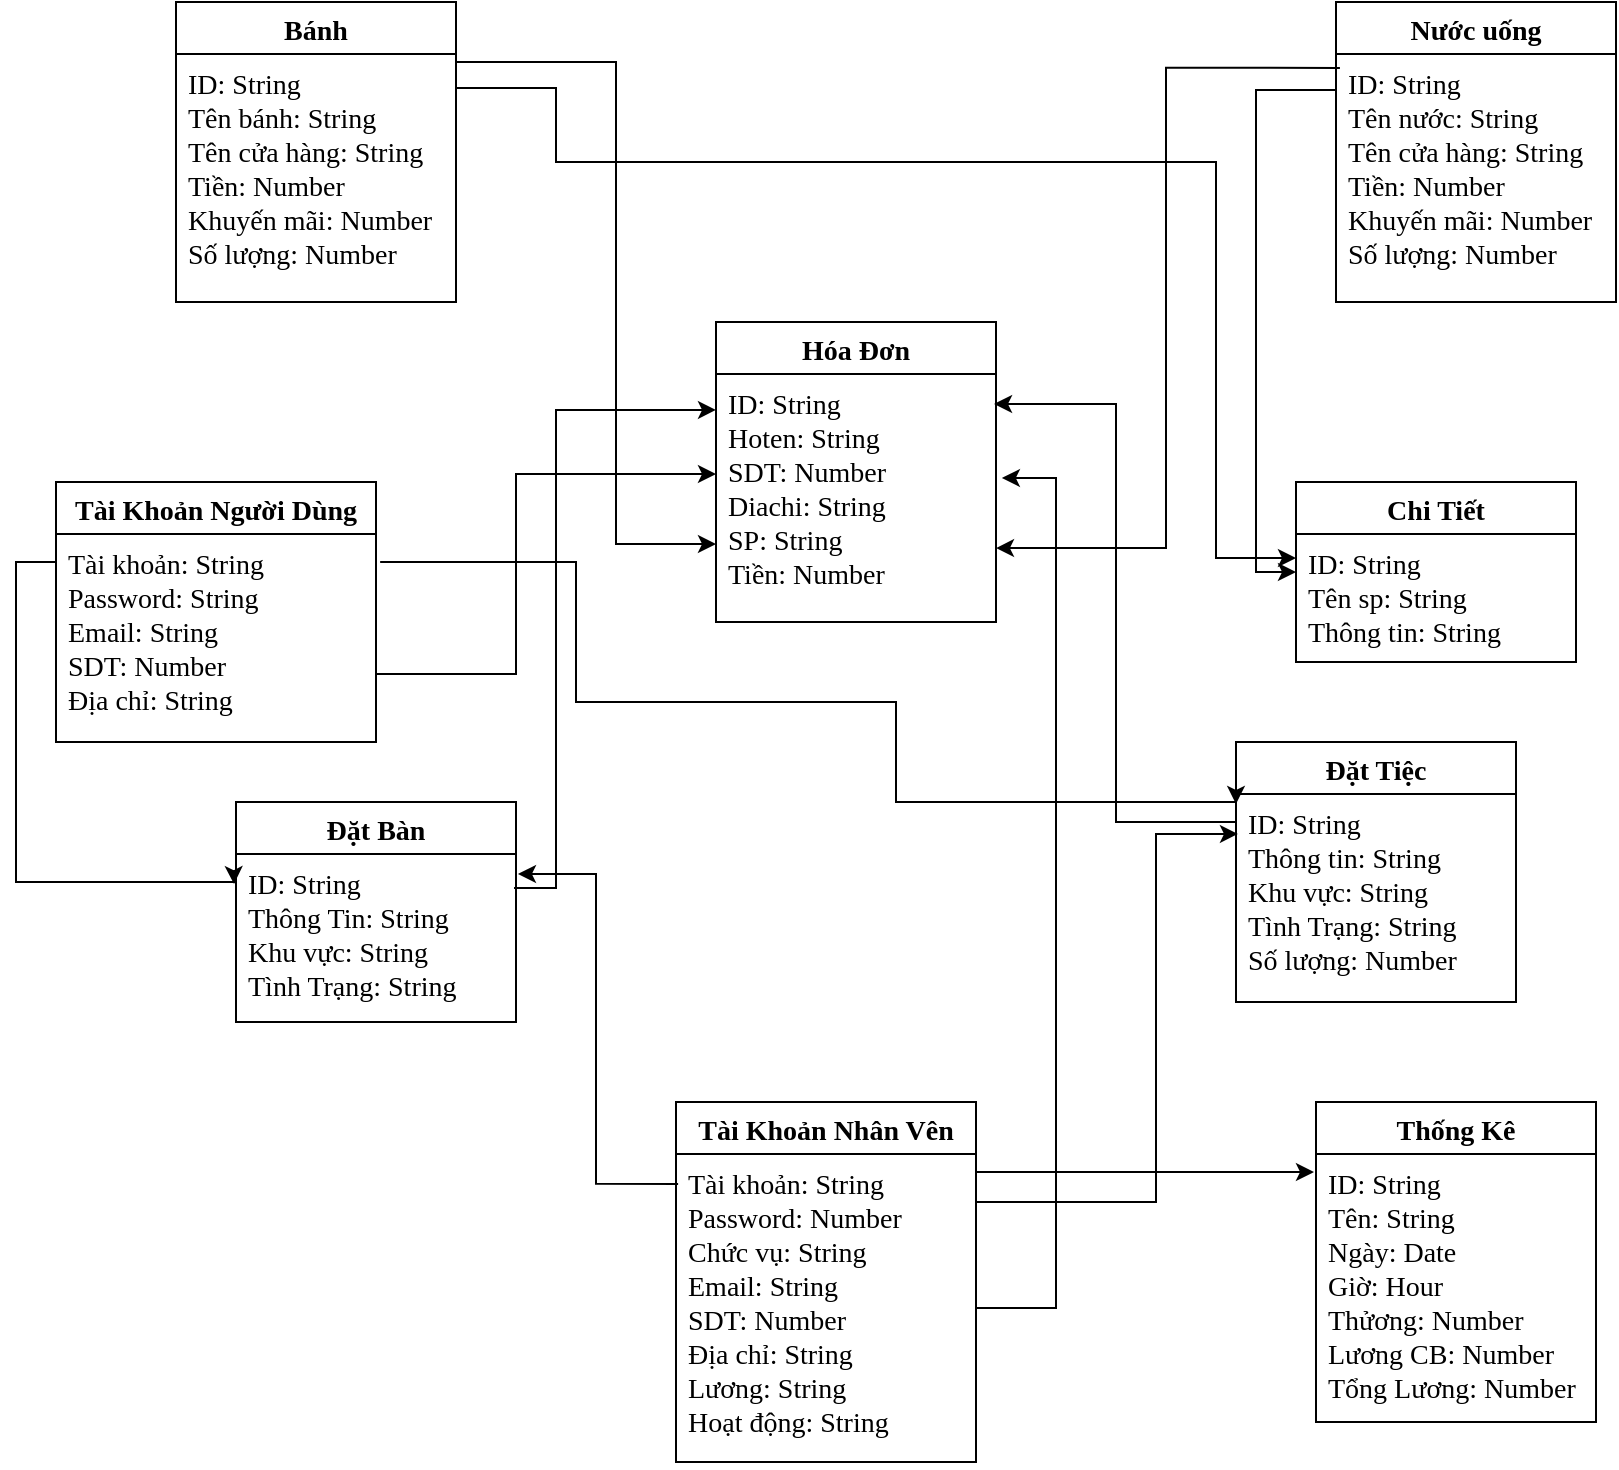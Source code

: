 <mxfile version="13.9.2" type="device"><diagram id="JCZrr_dDgVJUdz57GwtJ" name="Page-1"><mxGraphModel dx="1381" dy="795" grid="1" gridSize="10" guides="1" tooltips="1" connect="1" arrows="1" fold="1" page="1" pageScale="1" pageWidth="850" pageHeight="1100" math="0" shadow="0"><root><mxCell id="0"/><mxCell id="1" parent="0"/><mxCell id="Gb18vCsW6Qa7lWeztkC6-11" value="Bánh" style="swimlane;fontStyle=1;childLayout=stackLayout;horizontal=1;startSize=26;fillColor=none;horizontalStack=0;resizeParent=1;resizeParentMax=0;resizeLast=0;collapsible=1;marginBottom=0;fontSize=14;fontFamily=Times New Roman;align=center;" parent="1" vertex="1"><mxGeometry x="100" y="80" width="140" height="150" as="geometry"/></mxCell><mxCell id="Gb18vCsW6Qa7lWeztkC6-12" value="ID: String&#10;Tên bánh: String&#10;Tên cửa hàng: String&#10;Tiền: Number&#10;Khuyến mãi: Number&#10;Số lượng: Number" style="text;strokeColor=none;fillColor=none;align=left;verticalAlign=top;spacingLeft=4;spacingRight=4;overflow=hidden;rotatable=0;points=[[0,0.5],[1,0.5]];portConstraint=eastwest;fontSize=14;fontFamily=Times New Roman;" parent="Gb18vCsW6Qa7lWeztkC6-11" vertex="1"><mxGeometry y="26" width="140" height="124" as="geometry"/></mxCell><mxCell id="Gb18vCsW6Qa7lWeztkC6-16" value="Nước uống" style="swimlane;fontStyle=1;childLayout=stackLayout;horizontal=1;startSize=26;fillColor=none;horizontalStack=0;resizeParent=1;resizeParentMax=0;resizeLast=0;collapsible=1;marginBottom=0;fontFamily=Times New Roman;fontSize=14;align=center;" parent="1" vertex="1"><mxGeometry x="680" y="80" width="140" height="150" as="geometry"/></mxCell><mxCell id="Gb18vCsW6Qa7lWeztkC6-17" value="ID: String&#10;Tên nước: String&#10;Tên cửa hàng: String&#10;Tiền: Number&#10;Khuyến mãi: Number&#10;Số lượng: Number" style="text;strokeColor=none;fillColor=none;align=left;verticalAlign=top;spacingLeft=4;spacingRight=4;overflow=hidden;rotatable=0;points=[[0,0.5],[1,0.5]];portConstraint=eastwest;fontFamily=Times New Roman;fontSize=14;" parent="Gb18vCsW6Qa7lWeztkC6-16" vertex="1"><mxGeometry y="26" width="140" height="124" as="geometry"/></mxCell><mxCell id="Gb18vCsW6Qa7lWeztkC6-63" style="edgeStyle=orthogonalEdgeStyle;rounded=0;orthogonalLoop=1;jettySize=auto;html=1;fontFamily=Times New Roman;fontSize=14;exitX=1;exitY=0.123;exitDx=0;exitDy=0;exitPerimeter=0;" parent="1" source="Gb18vCsW6Qa7lWeztkC6-26" edge="1"><mxGeometry relative="1" as="geometry"><mxPoint x="669" y="665" as="targetPoint"/><Array as="points"><mxPoint x="669" y="665"/></Array></mxGeometry></mxCell><mxCell id="Gb18vCsW6Qa7lWeztkC6-25" value="Tài Khoản Nhân Vên" style="swimlane;fontStyle=1;childLayout=stackLayout;horizontal=1;startSize=26;fillColor=none;horizontalStack=0;resizeParent=1;resizeParentMax=0;resizeLast=0;collapsible=1;marginBottom=0;fontFamily=Times New Roman;fontSize=14;align=center;" parent="1" vertex="1"><mxGeometry x="350" y="630" width="150" height="180" as="geometry"/></mxCell><mxCell id="Gb18vCsW6Qa7lWeztkC6-26" value="Tài khoản: String&#10;Password: Number&#10;Chức vụ: String&#10;Email: String&#10;SDT: Number&#10;Địa chỉ: String&#10;Lương: String&#10;Hoạt động: String" style="text;strokeColor=none;fillColor=none;align=left;verticalAlign=top;spacingLeft=4;spacingRight=4;overflow=hidden;rotatable=0;points=[[0,0.5],[1,0.5]];portConstraint=eastwest;fontFamily=Times New Roman;fontSize=14;" parent="Gb18vCsW6Qa7lWeztkC6-25" vertex="1"><mxGeometry y="26" width="150" height="154" as="geometry"/></mxCell><mxCell id="Gb18vCsW6Qa7lWeztkC6-29" value="Tài Khoản Người Dùng" style="swimlane;fontStyle=1;childLayout=stackLayout;horizontal=1;startSize=26;fillColor=none;horizontalStack=0;resizeParent=1;resizeParentMax=0;resizeLast=0;collapsible=1;marginBottom=0;fontFamily=Times New Roman;fontSize=14;align=center;" parent="1" vertex="1"><mxGeometry x="40" y="320" width="160" height="130" as="geometry"/></mxCell><mxCell id="Gb18vCsW6Qa7lWeztkC6-30" value="Tài khoản: String&#10;Password: String&#10;Email: String&#10;SDT: Number&#10;Địa chỉ: String" style="text;strokeColor=none;fillColor=none;align=left;verticalAlign=top;spacingLeft=4;spacingRight=4;overflow=hidden;rotatable=0;points=[[0,0.5],[1,0.5]];portConstraint=eastwest;fontFamily=Times New Roman;fontSize=14;" parent="Gb18vCsW6Qa7lWeztkC6-29" vertex="1"><mxGeometry y="26" width="160" height="104" as="geometry"/></mxCell><mxCell id="Gb18vCsW6Qa7lWeztkC6-62" style="edgeStyle=orthogonalEdgeStyle;rounded=0;orthogonalLoop=1;jettySize=auto;html=1;fontFamily=Times New Roman;fontSize=14;entryX=0;entryY=0.145;entryDx=0;entryDy=0;entryPerimeter=0;exitX=0.993;exitY=0.202;exitDx=0;exitDy=0;exitPerimeter=0;" parent="1" source="Gb18vCsW6Qa7lWeztkC6-36" target="Gb18vCsW6Qa7lWeztkC6-50" edge="1"><mxGeometry relative="1" as="geometry"><mxPoint x="360" y="284" as="targetPoint"/><Array as="points"><mxPoint x="290" y="523"/><mxPoint x="290" y="284"/></Array></mxGeometry></mxCell><mxCell id="Gb18vCsW6Qa7lWeztkC6-33" value="Đặt Bàn" style="swimlane;fontStyle=1;childLayout=stackLayout;horizontal=1;startSize=26;fillColor=none;horizontalStack=0;resizeParent=1;resizeParentMax=0;resizeLast=0;collapsible=1;marginBottom=0;fontFamily=Times New Roman;fontSize=14;align=center;" parent="1" vertex="1"><mxGeometry x="130" y="480" width="140" height="110" as="geometry"/></mxCell><mxCell id="Gb18vCsW6Qa7lWeztkC6-36" value="ID: String&#10;Thông Tin: String&#10;Khu vực: String&#10;Tình Trạng: String" style="text;strokeColor=none;fillColor=none;align=left;verticalAlign=top;spacingLeft=4;spacingRight=4;overflow=hidden;rotatable=0;points=[[0,0.5],[1,0.5]];portConstraint=eastwest;fontFamily=Times New Roman;fontSize=14;" parent="Gb18vCsW6Qa7lWeztkC6-33" vertex="1"><mxGeometry y="26" width="140" height="84" as="geometry"/></mxCell><mxCell id="Gb18vCsW6Qa7lWeztkC6-37" value="Đặt Tiệc" style="swimlane;fontStyle=1;childLayout=stackLayout;horizontal=1;startSize=26;fillColor=none;horizontalStack=0;resizeParent=1;resizeParentMax=0;resizeLast=0;collapsible=1;marginBottom=0;fontFamily=Times New Roman;fontSize=14;align=center;" parent="1" vertex="1"><mxGeometry x="630" y="450" width="140" height="130" as="geometry"/></mxCell><mxCell id="Gb18vCsW6Qa7lWeztkC6-40" value="ID: String&#10;Thông tin: String&#10;Khu vực: String&#10;Tình Trạng: String&#10;Số lượng: Number" style="text;strokeColor=none;fillColor=none;align=left;verticalAlign=top;spacingLeft=4;spacingRight=4;overflow=hidden;rotatable=0;points=[[0,0.5],[1,0.5]];portConstraint=eastwest;fontFamily=Times New Roman;fontSize=14;" parent="Gb18vCsW6Qa7lWeztkC6-37" vertex="1"><mxGeometry y="26" width="140" height="104" as="geometry"/></mxCell><mxCell id="Gb18vCsW6Qa7lWeztkC6-41" value="Chi Tiết" style="swimlane;fontStyle=1;childLayout=stackLayout;horizontal=1;startSize=26;fillColor=none;horizontalStack=0;resizeParent=1;resizeParentMax=0;resizeLast=0;collapsible=1;marginBottom=0;fontFamily=Times New Roman;fontSize=14;align=center;" parent="1" vertex="1"><mxGeometry x="660" y="320" width="140" height="90" as="geometry"/></mxCell><mxCell id="Gb18vCsW6Qa7lWeztkC6-42" value="ID: String&#10;Tên sp: String&#10;Thông tin: String" style="text;strokeColor=none;fillColor=none;align=left;verticalAlign=top;spacingLeft=4;spacingRight=4;overflow=hidden;rotatable=0;points=[[0,0.5],[1,0.5]];portConstraint=eastwest;fontFamily=Times New Roman;fontSize=14;" parent="Gb18vCsW6Qa7lWeztkC6-41" vertex="1"><mxGeometry y="26" width="140" height="64" as="geometry"/></mxCell><mxCell id="Gb18vCsW6Qa7lWeztkC6-45" value="Thống Kê" style="swimlane;fontStyle=1;childLayout=stackLayout;horizontal=1;startSize=26;fillColor=none;horizontalStack=0;resizeParent=1;resizeParentMax=0;resizeLast=0;collapsible=1;marginBottom=0;fontFamily=Times New Roman;fontSize=14;align=center;" parent="1" vertex="1"><mxGeometry x="670" y="630" width="140" height="160" as="geometry"/></mxCell><mxCell id="Gb18vCsW6Qa7lWeztkC6-46" value="ID: String&#10;Tên: String&#10;Ngày: Date&#10;Giờ: Hour&#10;Thửơng: Number&#10;Lương CB: Number&#10;Tổng Lương: Number" style="text;strokeColor=none;fillColor=none;align=left;verticalAlign=top;spacingLeft=4;spacingRight=4;overflow=hidden;rotatable=0;points=[[0,0.5],[1,0.5]];portConstraint=eastwest;fontFamily=Times New Roman;fontSize=14;" parent="Gb18vCsW6Qa7lWeztkC6-45" vertex="1"><mxGeometry y="26" width="140" height="134" as="geometry"/></mxCell><mxCell id="Gb18vCsW6Qa7lWeztkC6-49" value="Hóa Đơn" style="swimlane;fontStyle=1;childLayout=stackLayout;horizontal=1;startSize=26;fillColor=none;horizontalStack=0;resizeParent=1;resizeParentMax=0;resizeLast=0;collapsible=1;marginBottom=0;fontFamily=Times New Roman;fontSize=14;align=center;" parent="1" vertex="1"><mxGeometry x="370" y="240" width="140" height="150" as="geometry"/></mxCell><mxCell id="Gb18vCsW6Qa7lWeztkC6-50" value="ID: String&#10;Hoten: String&#10;SDT: Number&#10;Diachi: String&#10;SP: String&#10;Tiền: Number" style="text;strokeColor=none;fillColor=none;align=left;verticalAlign=top;spacingLeft=4;spacingRight=4;overflow=hidden;rotatable=0;points=[[0,0.5],[1,0.5]];portConstraint=eastwest;fontFamily=Times New Roman;fontSize=14;" parent="Gb18vCsW6Qa7lWeztkC6-49" vertex="1"><mxGeometry y="26" width="140" height="124" as="geometry"/></mxCell><mxCell id="Gb18vCsW6Qa7lWeztkC6-54" style="edgeStyle=orthogonalEdgeStyle;rounded=0;orthogonalLoop=1;jettySize=auto;html=1;fontFamily=Times New Roman;fontSize=14;" parent="1" edge="1"><mxGeometry relative="1" as="geometry"><mxPoint x="240" y="110" as="sourcePoint"/><mxPoint x="370" y="351" as="targetPoint"/><Array as="points"><mxPoint x="320" y="110"/><mxPoint x="320" y="351"/></Array></mxGeometry></mxCell><mxCell id="Gb18vCsW6Qa7lWeztkC6-55" style="edgeStyle=orthogonalEdgeStyle;rounded=0;orthogonalLoop=1;jettySize=auto;html=1;entryX=1;entryY=0.702;entryDx=0;entryDy=0;entryPerimeter=0;fontFamily=Times New Roman;fontSize=14;exitX=0.014;exitY=0.056;exitDx=0;exitDy=0;exitPerimeter=0;" parent="1" source="Gb18vCsW6Qa7lWeztkC6-17" target="Gb18vCsW6Qa7lWeztkC6-50" edge="1"><mxGeometry relative="1" as="geometry"/></mxCell><mxCell id="Gb18vCsW6Qa7lWeztkC6-56" style="edgeStyle=orthogonalEdgeStyle;rounded=0;orthogonalLoop=1;jettySize=auto;html=1;entryX=0;entryY=0.5;entryDx=0;entryDy=0;fontFamily=Times New Roman;fontSize=14;exitX=0;exitY=0.145;exitDx=0;exitDy=0;exitPerimeter=0;" parent="1" source="Gb18vCsW6Qa7lWeztkC6-17" target="Gb18vCsW6Qa7lWeztkC6-41" edge="1"><mxGeometry relative="1" as="geometry"><Array as="points"><mxPoint x="640" y="124"/><mxPoint x="640" y="365"/></Array></mxGeometry></mxCell><mxCell id="Gb18vCsW6Qa7lWeztkC6-58" style="edgeStyle=orthogonalEdgeStyle;rounded=0;orthogonalLoop=1;jettySize=auto;html=1;fontFamily=Times New Roman;fontSize=14;" parent="1" edge="1"><mxGeometry relative="1" as="geometry"><mxPoint x="240" y="123" as="sourcePoint"/><mxPoint x="660" y="358" as="targetPoint"/><Array as="points"><mxPoint x="290" y="123"/><mxPoint x="290" y="160"/><mxPoint x="620" y="160"/><mxPoint x="620" y="358"/></Array></mxGeometry></mxCell><mxCell id="Gb18vCsW6Qa7lWeztkC6-60" style="edgeStyle=orthogonalEdgeStyle;rounded=0;orthogonalLoop=1;jettySize=auto;html=1;fontFamily=Times New Roman;fontSize=14;" parent="1" edge="1"><mxGeometry relative="1" as="geometry"><mxPoint x="200" y="416" as="sourcePoint"/><mxPoint x="370" y="316" as="targetPoint"/><Array as="points"><mxPoint x="270" y="416"/><mxPoint x="270" y="316"/></Array></mxGeometry></mxCell><mxCell id="Gb18vCsW6Qa7lWeztkC6-61" style="edgeStyle=orthogonalEdgeStyle;rounded=0;orthogonalLoop=1;jettySize=auto;html=1;entryX=0.993;entryY=0.121;entryDx=0;entryDy=0;entryPerimeter=0;fontFamily=Times New Roman;fontSize=14;" parent="1" source="Gb18vCsW6Qa7lWeztkC6-40" target="Gb18vCsW6Qa7lWeztkC6-50" edge="1"><mxGeometry relative="1" as="geometry"><Array as="points"><mxPoint x="570" y="490"/><mxPoint x="570" y="281"/></Array></mxGeometry></mxCell><mxCell id="CRbuKpG025dydRmsWnjX-2" style="edgeStyle=orthogonalEdgeStyle;rounded=0;orthogonalLoop=1;jettySize=auto;html=1;entryX=1.021;entryY=0.419;entryDx=0;entryDy=0;entryPerimeter=0;" parent="1" source="Gb18vCsW6Qa7lWeztkC6-26" target="Gb18vCsW6Qa7lWeztkC6-50" edge="1"><mxGeometry relative="1" as="geometry"><Array as="points"><mxPoint x="540" y="733"/><mxPoint x="540" y="318"/></Array></mxGeometry></mxCell><mxCell id="CRbuKpG025dydRmsWnjX-4" style="edgeStyle=orthogonalEdgeStyle;rounded=0;orthogonalLoop=1;jettySize=auto;html=1;entryX=1.007;entryY=0.119;entryDx=0;entryDy=0;entryPerimeter=0;exitX=0.007;exitY=0.097;exitDx=0;exitDy=0;exitPerimeter=0;" parent="1" source="Gb18vCsW6Qa7lWeztkC6-26" target="Gb18vCsW6Qa7lWeztkC6-36" edge="1"><mxGeometry relative="1" as="geometry"/></mxCell><mxCell id="CRbuKpG025dydRmsWnjX-5" style="edgeStyle=orthogonalEdgeStyle;rounded=0;orthogonalLoop=1;jettySize=auto;html=1;entryX=-0.007;entryY=0.179;entryDx=0;entryDy=0;entryPerimeter=0;" parent="1" source="Gb18vCsW6Qa7lWeztkC6-30" target="Gb18vCsW6Qa7lWeztkC6-36" edge="1"><mxGeometry relative="1" as="geometry"><mxPoint x="120" y="520" as="targetPoint"/><Array as="points"><mxPoint x="20" y="360"/><mxPoint x="20" y="520"/></Array></mxGeometry></mxCell><mxCell id="CRbuKpG025dydRmsWnjX-6" style="edgeStyle=orthogonalEdgeStyle;rounded=0;orthogonalLoop=1;jettySize=auto;html=1;entryX=0.007;entryY=0.192;entryDx=0;entryDy=0;entryPerimeter=0;" parent="1" target="Gb18vCsW6Qa7lWeztkC6-40" edge="1"><mxGeometry relative="1" as="geometry"><mxPoint x="500" y="680" as="sourcePoint"/><Array as="points"><mxPoint x="590" y="680"/><mxPoint x="590" y="496"/></Array></mxGeometry></mxCell><mxCell id="CRbuKpG025dydRmsWnjX-7" style="edgeStyle=orthogonalEdgeStyle;rounded=0;orthogonalLoop=1;jettySize=auto;html=1;exitX=1.013;exitY=0.135;exitDx=0;exitDy=0;exitPerimeter=0;" parent="1" source="Gb18vCsW6Qa7lWeztkC6-30" edge="1"><mxGeometry relative="1" as="geometry"><mxPoint x="630" y="481" as="targetPoint"/><Array as="points"><mxPoint x="300" y="360"/><mxPoint x="300" y="430"/><mxPoint x="460" y="430"/><mxPoint x="460" y="480"/></Array></mxGeometry></mxCell></root></mxGraphModel></diagram></mxfile>